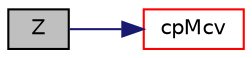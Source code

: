 digraph "Z"
{
  bgcolor="transparent";
  edge [fontname="Helvetica",fontsize="10",labelfontname="Helvetica",labelfontsize="10"];
  node [fontname="Helvetica",fontsize="10",shape=record];
  rankdir="LR";
  Node1 [label="Z",height=0.2,width=0.4,color="black", fillcolor="grey75", style="filled", fontcolor="black"];
  Node1 -> Node2 [color="midnightblue",fontsize="10",style="solid",fontname="Helvetica"];
  Node2 [label="cpMcv",height=0.2,width=0.4,color="red",URL="$a01027.html#a632654f0033a7dfd285090a8f00015d9",tooltip="Return (cp - cv) [J/(kmol K]. "];
}
